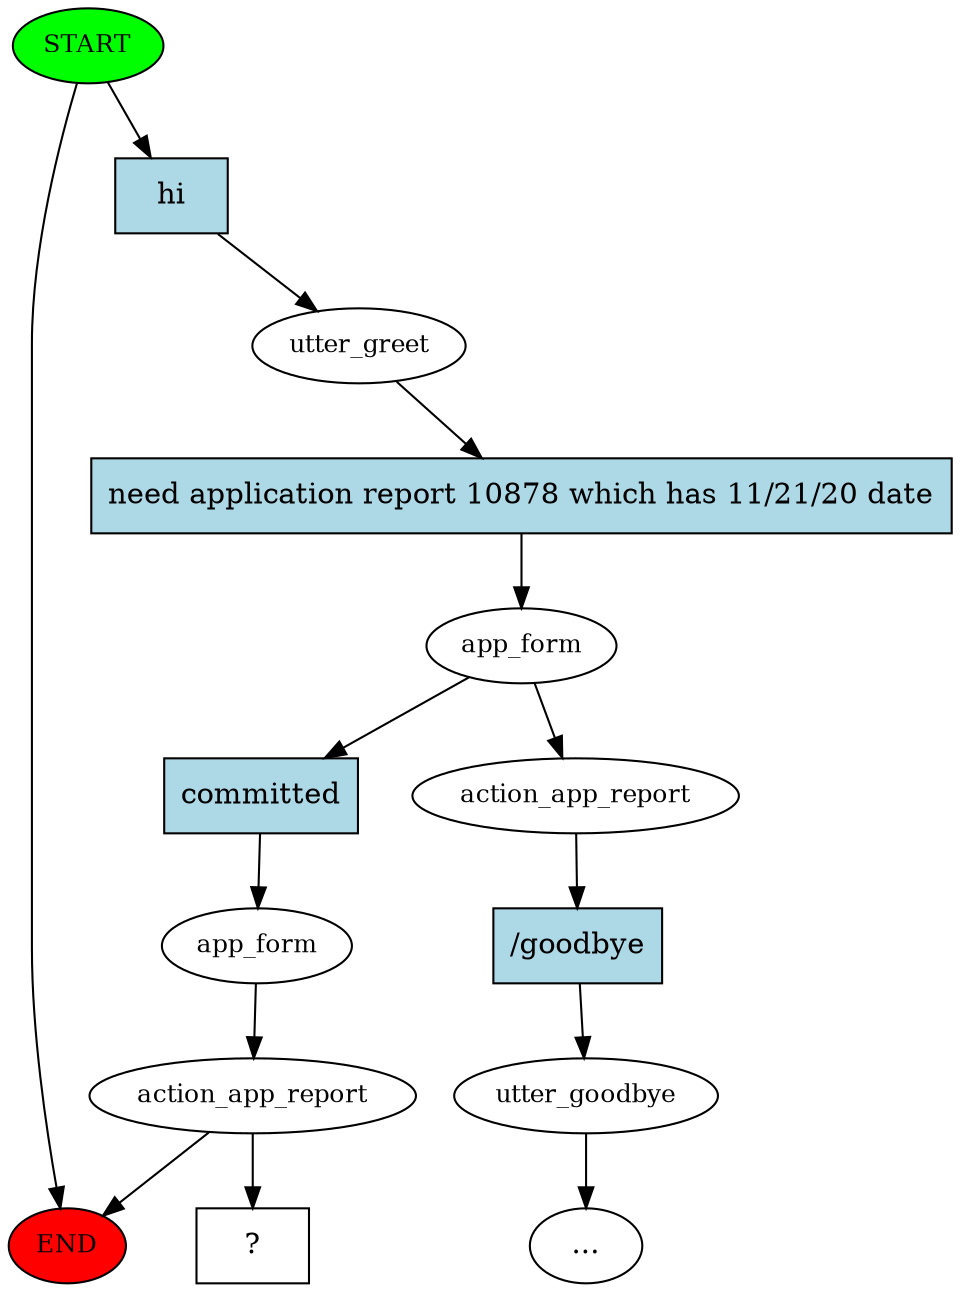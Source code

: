 digraph  {
0 [class="start active", fillcolor=green, fontsize=12, label=START, style=filled];
"-1" [class=end, fillcolor=red, fontsize=12, label=END, style=filled];
1 [class=active, fontsize=12, label=utter_greet];
2 [class=active, fontsize=12, label=app_form];
3 [class="", fontsize=12, label=action_app_report];
4 [class="", fontsize=12, label=utter_goodbye];
"-3" [class=ellipsis, label="..."];
7 [class=active, fontsize=12, label=app_form];
8 [class=active, fontsize=12, label=action_app_report];
13 [class="intent dashed active", label="  ?  ", shape=rect];
14 [class="intent active", fillcolor=lightblue, label=hi, shape=rect, style=filled];
15 [class="intent active", fillcolor=lightblue, label="need application report 10878 which has 11/21/20 date", shape=rect, style=filled];
16 [class="intent active", fillcolor=lightblue, label=committed, shape=rect, style=filled];
17 [class=intent, fillcolor=lightblue, label="/goodbye", shape=rect, style=filled];
0 -> "-1"  [class="", key=NONE, label=""];
0 -> 14  [class=active, key=0];
1 -> 15  [class=active, key=0];
2 -> 3  [class="", key=NONE, label=""];
2 -> 16  [class=active, key=0];
3 -> 17  [class="", key=0];
4 -> "-3"  [class="", key=NONE, label=""];
7 -> 8  [class=active, key=NONE, label=""];
8 -> "-1"  [class="", key=NONE, label=""];
8 -> 13  [class=active, key=NONE, label=""];
14 -> 1  [class=active, key=0];
15 -> 2  [class=active, key=0];
16 -> 7  [class=active, key=0];
17 -> 4  [class="", key=0];
}
